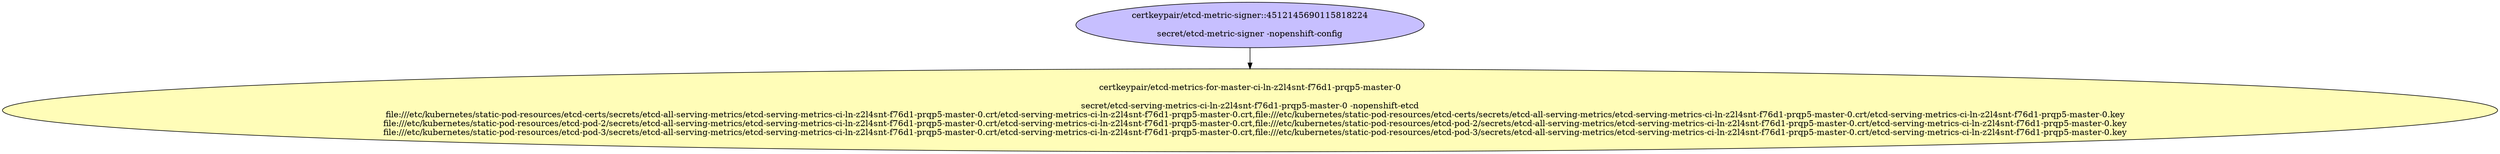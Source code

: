 digraph "Local Certificate" {
  // Node definitions.
  0 [
    label="certkeypair/etcd-metric-signer::4512145690115818224\n\nsecret/etcd-metric-signer -nopenshift-config\n"
    style=filled
    fillcolor="#c7bfff"
  ];
  4 [
    label="certkeypair/etcd-metrics-for-master-ci-ln-z2l4snt-f76d1-prqp5-master-0\n\nsecret/etcd-serving-metrics-ci-ln-z2l4snt-f76d1-prqp5-master-0 -nopenshift-etcd\n    file:///etc/kubernetes/static-pod-resources/etcd-certs/secrets/etcd-all-serving-metrics/etcd-serving-metrics-ci-ln-z2l4snt-f76d1-prqp5-master-0.crt/etcd-serving-metrics-ci-ln-z2l4snt-f76d1-prqp5-master-0.crt,file:///etc/kubernetes/static-pod-resources/etcd-certs/secrets/etcd-all-serving-metrics/etcd-serving-metrics-ci-ln-z2l4snt-f76d1-prqp5-master-0.crt/etcd-serving-metrics-ci-ln-z2l4snt-f76d1-prqp5-master-0.key\n    file:///etc/kubernetes/static-pod-resources/etcd-pod-2/secrets/etcd-all-serving-metrics/etcd-serving-metrics-ci-ln-z2l4snt-f76d1-prqp5-master-0.crt/etcd-serving-metrics-ci-ln-z2l4snt-f76d1-prqp5-master-0.crt,file:///etc/kubernetes/static-pod-resources/etcd-pod-2/secrets/etcd-all-serving-metrics/etcd-serving-metrics-ci-ln-z2l4snt-f76d1-prqp5-master-0.crt/etcd-serving-metrics-ci-ln-z2l4snt-f76d1-prqp5-master-0.key\n    file:///etc/kubernetes/static-pod-resources/etcd-pod-3/secrets/etcd-all-serving-metrics/etcd-serving-metrics-ci-ln-z2l4snt-f76d1-prqp5-master-0.crt/etcd-serving-metrics-ci-ln-z2l4snt-f76d1-prqp5-master-0.crt,file:///etc/kubernetes/static-pod-resources/etcd-pod-3/secrets/etcd-all-serving-metrics/etcd-serving-metrics-ci-ln-z2l4snt-f76d1-prqp5-master-0.crt/etcd-serving-metrics-ci-ln-z2l4snt-f76d1-prqp5-master-0.key\n"
    style=filled
    fillcolor="#fffdb8"
  ];

  // Edge definitions.
  0 -> 4;
}
